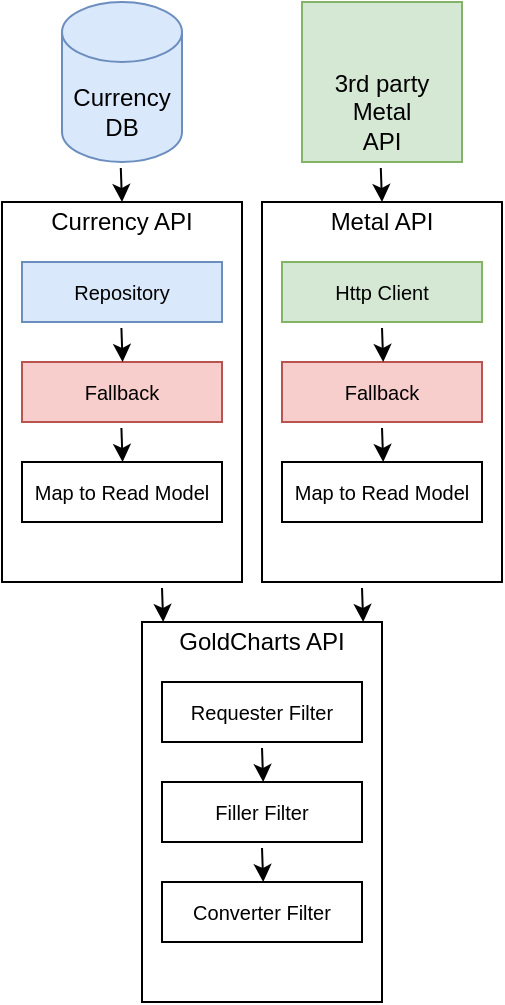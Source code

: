 <mxfile version="17.1.1" type="device"><diagram id="S7mw75wa_Ys7FiV-QKL8" name="Page-1"><mxGraphModel dx="825" dy="473" grid="1" gridSize="10" guides="1" tooltips="1" connect="1" arrows="1" fold="1" page="1" pageScale="1" pageWidth="827" pageHeight="1169" math="0" shadow="0"><root><mxCell id="0"/><mxCell id="1" parent="0"/><mxCell id="uwiVMYmUqOJ3MxrTjN_A-1" value="" style="shape=cylinder3;whiteSpace=wrap;html=1;boundedLbl=1;backgroundOutline=1;size=15;fillColor=#dae8fc;strokeColor=#6c8ebf;" vertex="1" parent="1"><mxGeometry x="40" y="40" width="60" height="80" as="geometry"/></mxCell><mxCell id="uwiVMYmUqOJ3MxrTjN_A-3" value="" style="rounded=0;whiteSpace=wrap;html=1;fillColor=#d5e8d4;strokeColor=#82b366;" vertex="1" parent="1"><mxGeometry x="160" y="40" width="80" height="80" as="geometry"/></mxCell><mxCell id="uwiVMYmUqOJ3MxrTjN_A-4" value="&lt;div&gt;Currency&lt;/div&gt;&lt;div&gt;DB&lt;br&gt;&lt;/div&gt;" style="text;html=1;strokeColor=none;fillColor=none;align=center;verticalAlign=middle;whiteSpace=wrap;rounded=0;" vertex="1" parent="1"><mxGeometry x="40" y="80" width="60" height="30" as="geometry"/></mxCell><mxCell id="uwiVMYmUqOJ3MxrTjN_A-5" value="&lt;div&gt;3rd party&lt;/div&gt;&lt;div&gt;Metal&lt;/div&gt;&lt;div&gt;API&lt;br&gt;&lt;/div&gt;" style="text;html=1;strokeColor=none;fillColor=none;align=center;verticalAlign=middle;whiteSpace=wrap;rounded=0;" vertex="1" parent="1"><mxGeometry x="170" y="80" width="60" height="30" as="geometry"/></mxCell><mxCell id="uwiVMYmUqOJ3MxrTjN_A-8" value="" style="rounded=0;whiteSpace=wrap;html=1;" vertex="1" parent="1"><mxGeometry x="10" y="140" width="120" height="190" as="geometry"/></mxCell><mxCell id="uwiVMYmUqOJ3MxrTjN_A-9" value="" style="rounded=0;whiteSpace=wrap;html=1;" vertex="1" parent="1"><mxGeometry x="140" y="140" width="120" height="190" as="geometry"/></mxCell><mxCell id="uwiVMYmUqOJ3MxrTjN_A-10" value="Currency API" style="text;html=1;strokeColor=none;fillColor=none;align=center;verticalAlign=middle;whiteSpace=wrap;rounded=0;" vertex="1" parent="1"><mxGeometry x="20" y="140" width="100" height="20" as="geometry"/></mxCell><mxCell id="uwiVMYmUqOJ3MxrTjN_A-11" value="Metal API" style="text;html=1;strokeColor=none;fillColor=none;align=center;verticalAlign=middle;whiteSpace=wrap;rounded=0;" vertex="1" parent="1"><mxGeometry x="150" y="140" width="100" height="20" as="geometry"/></mxCell><mxCell id="uwiVMYmUqOJ3MxrTjN_A-12" value="" style="rounded=0;whiteSpace=wrap;html=1;" vertex="1" parent="1"><mxGeometry x="20" y="170" width="100" height="30" as="geometry"/></mxCell><mxCell id="uwiVMYmUqOJ3MxrTjN_A-13" value="" style="rounded=0;whiteSpace=wrap;html=1;" vertex="1" parent="1"><mxGeometry x="20" y="220" width="100" height="30" as="geometry"/></mxCell><mxCell id="uwiVMYmUqOJ3MxrTjN_A-14" value="" style="rounded=0;whiteSpace=wrap;html=1;" vertex="1" parent="1"><mxGeometry x="20" y="270" width="100" height="30" as="geometry"/></mxCell><mxCell id="uwiVMYmUqOJ3MxrTjN_A-15" value="&lt;font style=&quot;font-size: 10px&quot;&gt;Repository&lt;/font&gt;" style="text;html=1;strokeColor=#6c8ebf;fillColor=#dae8fc;align=center;verticalAlign=middle;whiteSpace=wrap;rounded=0;" vertex="1" parent="1"><mxGeometry x="20" y="170" width="100" height="30" as="geometry"/></mxCell><mxCell id="uwiVMYmUqOJ3MxrTjN_A-16" value="&lt;font style=&quot;font-size: 10px&quot;&gt;Fallback&lt;/font&gt;" style="text;html=1;strokeColor=#b85450;fillColor=#f8cecc;align=center;verticalAlign=middle;whiteSpace=wrap;rounded=0;" vertex="1" parent="1"><mxGeometry x="20" y="220" width="100" height="30" as="geometry"/></mxCell><mxCell id="uwiVMYmUqOJ3MxrTjN_A-17" value="&lt;font style=&quot;font-size: 10px&quot;&gt;Map to Read Model&lt;/font&gt;" style="text;html=1;strokeColor=none;fillColor=none;align=center;verticalAlign=middle;whiteSpace=wrap;rounded=0;" vertex="1" parent="1"><mxGeometry x="20" y="270" width="100" height="30" as="geometry"/></mxCell><mxCell id="uwiVMYmUqOJ3MxrTjN_A-35" value="" style="rounded=0;whiteSpace=wrap;html=1;" vertex="1" parent="1"><mxGeometry x="150" y="170" width="100" height="30" as="geometry"/></mxCell><mxCell id="uwiVMYmUqOJ3MxrTjN_A-36" value="" style="rounded=0;whiteSpace=wrap;html=1;" vertex="1" parent="1"><mxGeometry x="150" y="220" width="100" height="30" as="geometry"/></mxCell><mxCell id="uwiVMYmUqOJ3MxrTjN_A-37" value="" style="rounded=0;whiteSpace=wrap;html=1;" vertex="1" parent="1"><mxGeometry x="150" y="270" width="100" height="30" as="geometry"/></mxCell><mxCell id="uwiVMYmUqOJ3MxrTjN_A-38" value="&lt;font style=&quot;font-size: 10px&quot;&gt;Http Client&lt;/font&gt;" style="text;html=1;strokeColor=#82b366;fillColor=#d5e8d4;align=center;verticalAlign=middle;whiteSpace=wrap;rounded=0;" vertex="1" parent="1"><mxGeometry x="150" y="170" width="100" height="30" as="geometry"/></mxCell><mxCell id="uwiVMYmUqOJ3MxrTjN_A-39" value="&lt;font style=&quot;font-size: 10px&quot;&gt;Fallback&lt;/font&gt;" style="text;html=1;strokeColor=#b85450;fillColor=#f8cecc;align=center;verticalAlign=middle;whiteSpace=wrap;rounded=0;" vertex="1" parent="1"><mxGeometry x="150" y="220" width="100" height="30" as="geometry"/></mxCell><mxCell id="uwiVMYmUqOJ3MxrTjN_A-40" value="&lt;font style=&quot;font-size: 10px&quot;&gt;Map to Read Model&lt;/font&gt;" style="text;html=1;strokeColor=none;fillColor=none;align=center;verticalAlign=middle;whiteSpace=wrap;rounded=0;" vertex="1" parent="1"><mxGeometry x="150" y="270" width="100" height="30" as="geometry"/></mxCell><mxCell id="uwiVMYmUqOJ3MxrTjN_A-41" value="" style="rounded=0;whiteSpace=wrap;html=1;" vertex="1" parent="1"><mxGeometry x="80" y="350" width="120" height="190" as="geometry"/></mxCell><mxCell id="uwiVMYmUqOJ3MxrTjN_A-42" value="" style="endArrow=classic;html=1;rounded=0;fontSize=10;exitX=0.49;exitY=1.038;exitDx=0;exitDy=0;exitPerimeter=0;entryX=0.5;entryY=0;entryDx=0;entryDy=0;" edge="1" parent="1" source="uwiVMYmUqOJ3MxrTjN_A-1" target="uwiVMYmUqOJ3MxrTjN_A-10"><mxGeometry width="50" height="50" relative="1" as="geometry"><mxPoint x="10" y="160" as="sourcePoint"/><mxPoint x="60" y="110" as="targetPoint"/></mxGeometry></mxCell><mxCell id="uwiVMYmUqOJ3MxrTjN_A-43" value="" style="endArrow=classic;html=1;rounded=0;fontSize=10;exitX=0.49;exitY=1.038;exitDx=0;exitDy=0;exitPerimeter=0;entryX=0.5;entryY=0;entryDx=0;entryDy=0;" edge="1" parent="1"><mxGeometry width="50" height="50" relative="1" as="geometry"><mxPoint x="199.4" y="123.04" as="sourcePoint"/><mxPoint x="200" y="140" as="targetPoint"/></mxGeometry></mxCell><mxCell id="uwiVMYmUqOJ3MxrTjN_A-47" value="" style="endArrow=classic;html=1;rounded=0;fontSize=10;exitX=0.49;exitY=1.038;exitDx=0;exitDy=0;exitPerimeter=0;entryX=0.5;entryY=0;entryDx=0;entryDy=0;" edge="1" parent="1"><mxGeometry width="50" height="50" relative="1" as="geometry"><mxPoint x="90.0" y="333.04" as="sourcePoint"/><mxPoint x="90.6" y="350" as="targetPoint"/></mxGeometry></mxCell><mxCell id="uwiVMYmUqOJ3MxrTjN_A-48" value="" style="endArrow=classic;html=1;rounded=0;fontSize=10;exitX=0.49;exitY=1.038;exitDx=0;exitDy=0;exitPerimeter=0;entryX=0.5;entryY=0;entryDx=0;entryDy=0;" edge="1" parent="1"><mxGeometry width="50" height="50" relative="1" as="geometry"><mxPoint x="190.0" y="333.04" as="sourcePoint"/><mxPoint x="190.6" y="350" as="targetPoint"/></mxGeometry></mxCell><mxCell id="uwiVMYmUqOJ3MxrTjN_A-50" value="" style="endArrow=classic;html=1;rounded=0;fontSize=10;exitX=0.49;exitY=1.038;exitDx=0;exitDy=0;exitPerimeter=0;entryX=0.5;entryY=0;entryDx=0;entryDy=0;" edge="1" parent="1"><mxGeometry width="50" height="50" relative="1" as="geometry"><mxPoint x="69.7" y="203.04" as="sourcePoint"/><mxPoint x="70.3" y="220" as="targetPoint"/></mxGeometry></mxCell><mxCell id="uwiVMYmUqOJ3MxrTjN_A-51" value="" style="endArrow=classic;html=1;rounded=0;fontSize=10;exitX=0.49;exitY=1.038;exitDx=0;exitDy=0;exitPerimeter=0;entryX=0.5;entryY=0;entryDx=0;entryDy=0;" edge="1" parent="1"><mxGeometry width="50" height="50" relative="1" as="geometry"><mxPoint x="69.7" y="253.04" as="sourcePoint"/><mxPoint x="70.3" y="270" as="targetPoint"/></mxGeometry></mxCell><mxCell id="uwiVMYmUqOJ3MxrTjN_A-52" value="" style="endArrow=classic;html=1;rounded=0;fontSize=10;exitX=0.49;exitY=1.038;exitDx=0;exitDy=0;exitPerimeter=0;entryX=0.5;entryY=0;entryDx=0;entryDy=0;" edge="1" parent="1"><mxGeometry width="50" height="50" relative="1" as="geometry"><mxPoint x="200.0" y="203.04" as="sourcePoint"/><mxPoint x="200.6" y="220" as="targetPoint"/></mxGeometry></mxCell><mxCell id="uwiVMYmUqOJ3MxrTjN_A-53" value="" style="endArrow=classic;html=1;rounded=0;fontSize=10;exitX=0.49;exitY=1.038;exitDx=0;exitDy=0;exitPerimeter=0;entryX=0.5;entryY=0;entryDx=0;entryDy=0;" edge="1" parent="1"><mxGeometry width="50" height="50" relative="1" as="geometry"><mxPoint x="200.0" y="253.04" as="sourcePoint"/><mxPoint x="200.6" y="270" as="targetPoint"/></mxGeometry></mxCell><mxCell id="uwiVMYmUqOJ3MxrTjN_A-60" value="GoldCharts API" style="text;html=1;strokeColor=none;fillColor=none;align=center;verticalAlign=middle;whiteSpace=wrap;rounded=0;" vertex="1" parent="1"><mxGeometry x="90" y="350" width="100" height="20" as="geometry"/></mxCell><mxCell id="uwiVMYmUqOJ3MxrTjN_A-61" value="" style="rounded=0;whiteSpace=wrap;html=1;" vertex="1" parent="1"><mxGeometry x="90" y="380" width="100" height="30" as="geometry"/></mxCell><mxCell id="uwiVMYmUqOJ3MxrTjN_A-62" value="" style="rounded=0;whiteSpace=wrap;html=1;" vertex="1" parent="1"><mxGeometry x="90" y="430" width="100" height="30" as="geometry"/></mxCell><mxCell id="uwiVMYmUqOJ3MxrTjN_A-63" value="" style="rounded=0;whiteSpace=wrap;html=1;" vertex="1" parent="1"><mxGeometry x="90" y="480" width="100" height="30" as="geometry"/></mxCell><mxCell id="uwiVMYmUqOJ3MxrTjN_A-64" value="&lt;font style=&quot;font-size: 10px&quot;&gt;Requester Filter&lt;br&gt;&lt;/font&gt;" style="text;html=1;strokeColor=none;fillColor=none;align=center;verticalAlign=middle;whiteSpace=wrap;rounded=0;" vertex="1" parent="1"><mxGeometry x="90" y="380" width="100" height="30" as="geometry"/></mxCell><mxCell id="uwiVMYmUqOJ3MxrTjN_A-65" value="&lt;font style=&quot;font-size: 10px&quot;&gt;Filler Filter&lt;br&gt;&lt;/font&gt;" style="text;html=1;strokeColor=none;fillColor=none;align=center;verticalAlign=middle;whiteSpace=wrap;rounded=0;" vertex="1" parent="1"><mxGeometry x="90" y="430" width="100" height="30" as="geometry"/></mxCell><mxCell id="uwiVMYmUqOJ3MxrTjN_A-66" value="&lt;font style=&quot;font-size: 10px&quot;&gt;Converter Filter&lt;/font&gt;" style="text;html=1;strokeColor=none;fillColor=none;align=center;verticalAlign=middle;whiteSpace=wrap;rounded=0;" vertex="1" parent="1"><mxGeometry x="90" y="480" width="100" height="30" as="geometry"/></mxCell><mxCell id="uwiVMYmUqOJ3MxrTjN_A-70" value="" style="endArrow=classic;html=1;rounded=0;fontSize=10;exitX=0.49;exitY=1.038;exitDx=0;exitDy=0;exitPerimeter=0;entryX=0.5;entryY=0;entryDx=0;entryDy=0;" edge="1" parent="1"><mxGeometry width="50" height="50" relative="1" as="geometry"><mxPoint x="140.0" y="413.04" as="sourcePoint"/><mxPoint x="140.6" y="430" as="targetPoint"/></mxGeometry></mxCell><mxCell id="uwiVMYmUqOJ3MxrTjN_A-71" value="" style="endArrow=classic;html=1;rounded=0;fontSize=10;exitX=0.49;exitY=1.038;exitDx=0;exitDy=0;exitPerimeter=0;entryX=0.5;entryY=0;entryDx=0;entryDy=0;" edge="1" parent="1"><mxGeometry width="50" height="50" relative="1" as="geometry"><mxPoint x="140.0" y="463.04" as="sourcePoint"/><mxPoint x="140.6" y="480" as="targetPoint"/></mxGeometry></mxCell></root></mxGraphModel></diagram></mxfile>